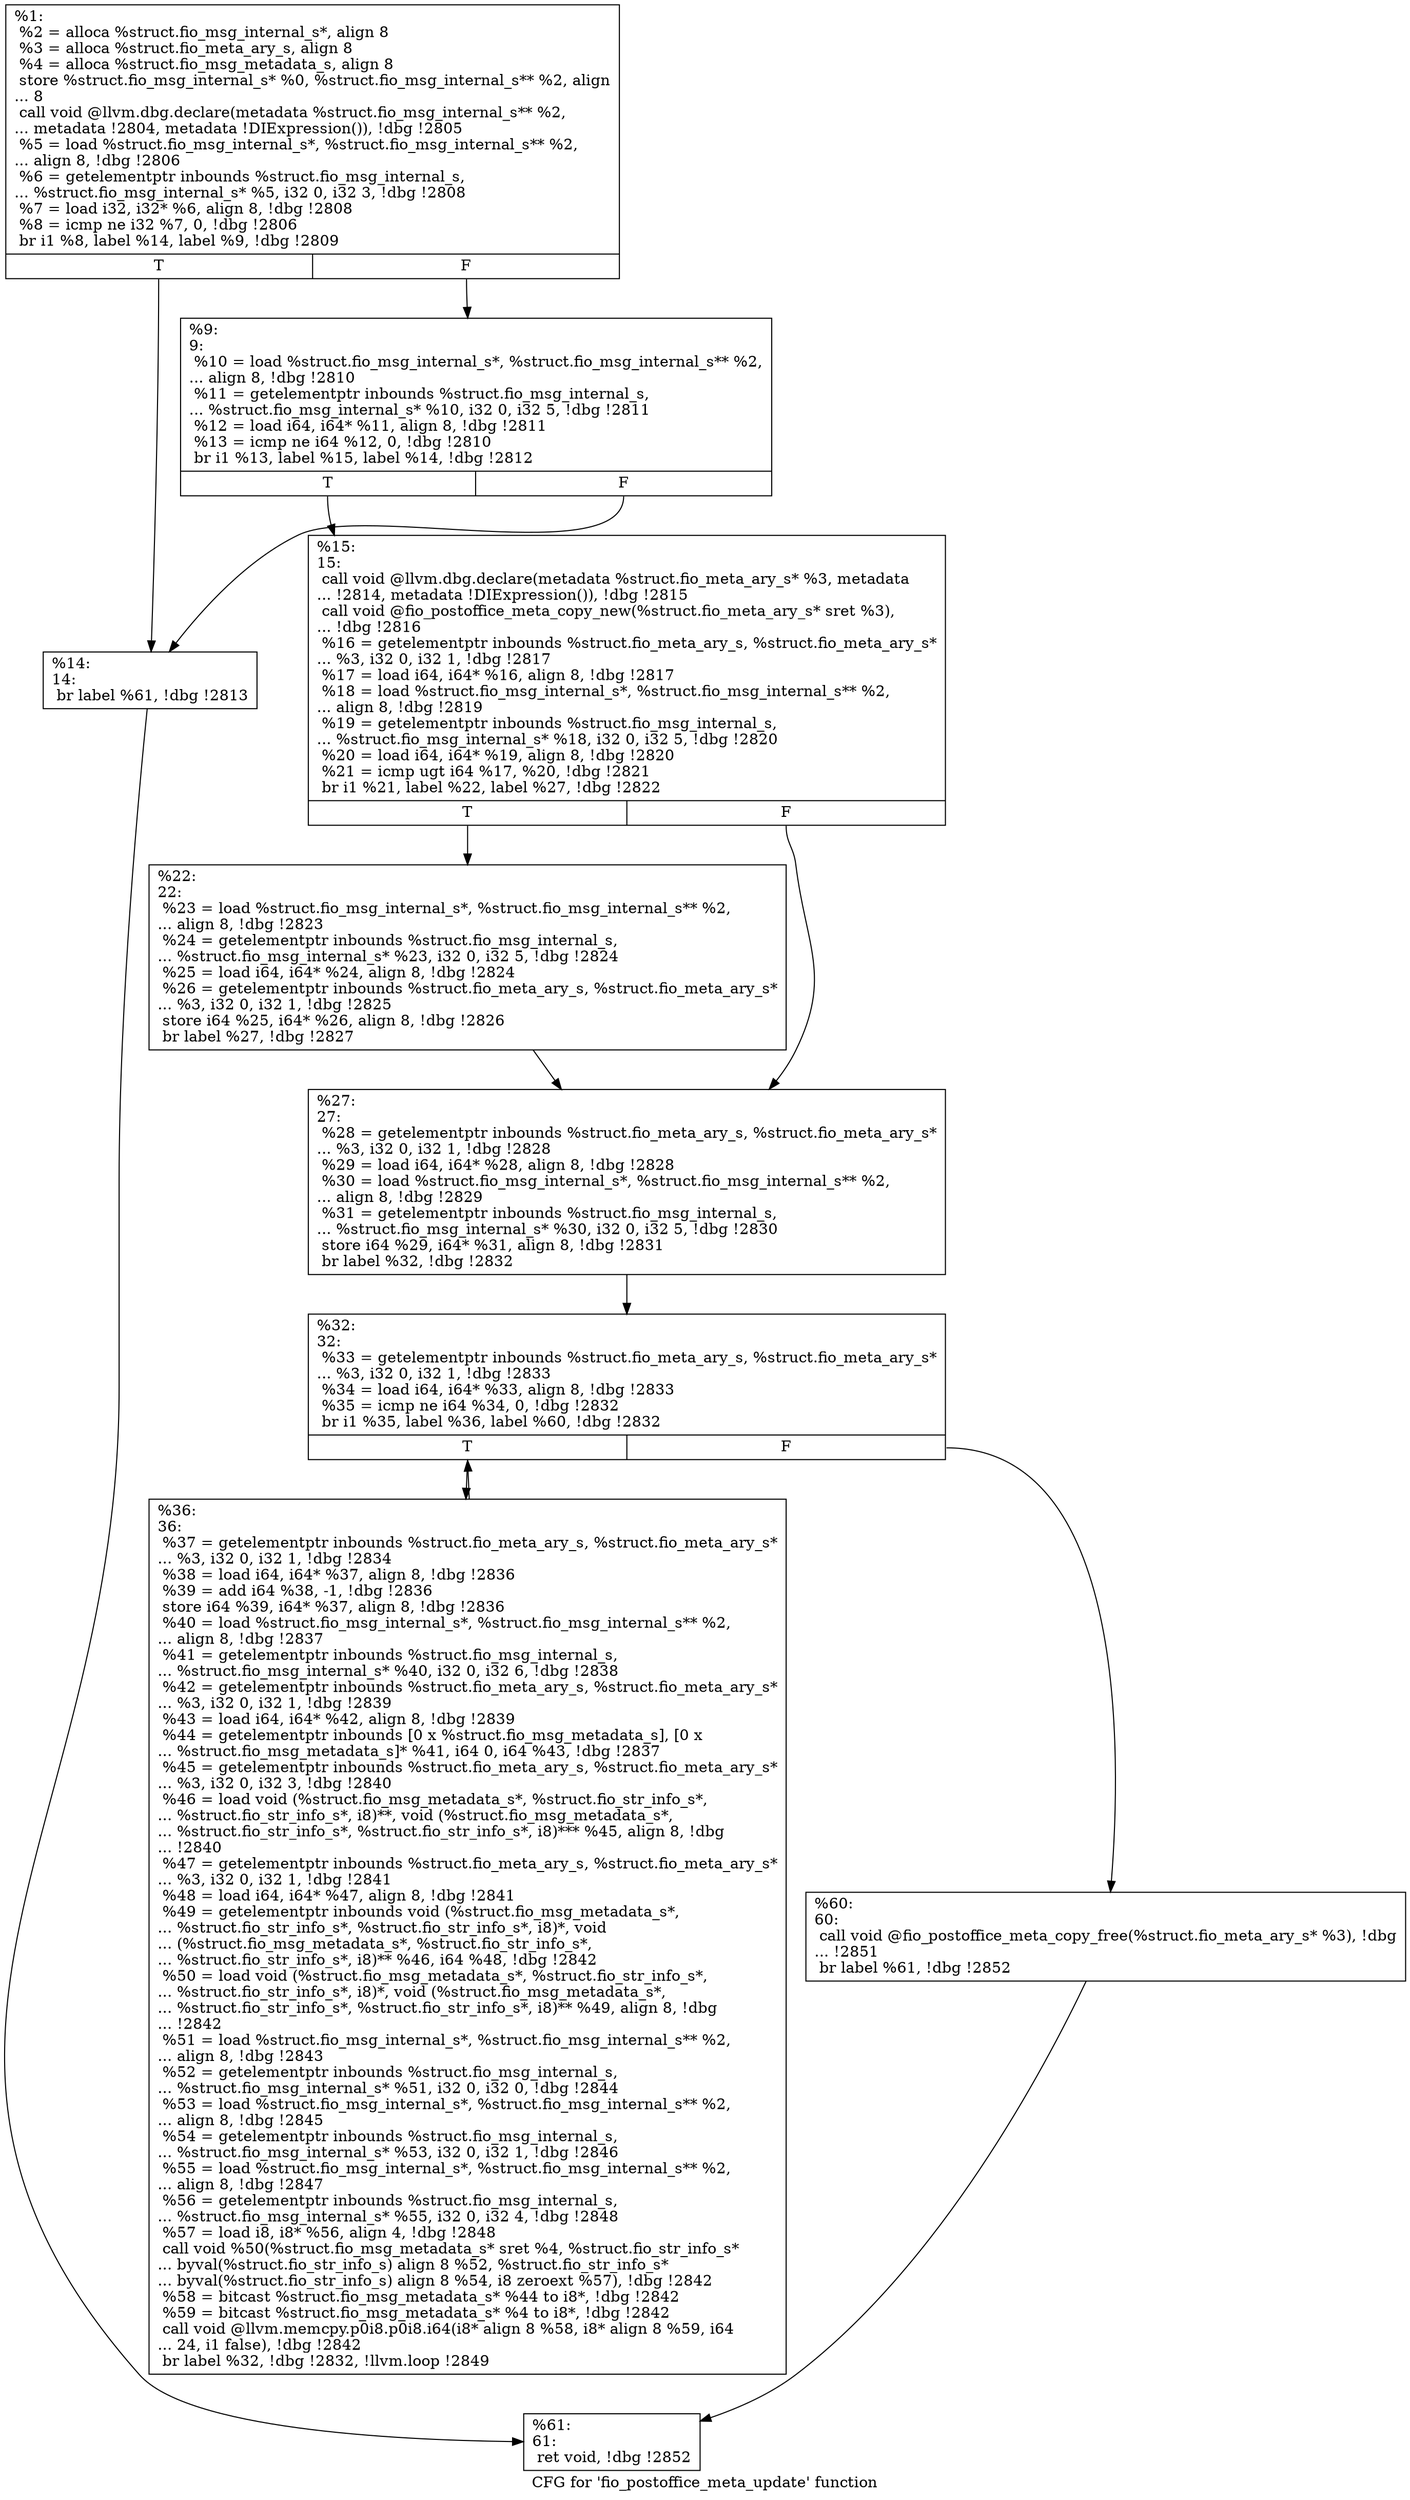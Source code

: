digraph "CFG for 'fio_postoffice_meta_update' function" {
	label="CFG for 'fio_postoffice_meta_update' function";

	Node0x5568515d62f0 [shape=record,label="{%1:\l  %2 = alloca %struct.fio_msg_internal_s*, align 8\l  %3 = alloca %struct.fio_meta_ary_s, align 8\l  %4 = alloca %struct.fio_msg_metadata_s, align 8\l  store %struct.fio_msg_internal_s* %0, %struct.fio_msg_internal_s** %2, align\l... 8\l  call void @llvm.dbg.declare(metadata %struct.fio_msg_internal_s** %2,\l... metadata !2804, metadata !DIExpression()), !dbg !2805\l  %5 = load %struct.fio_msg_internal_s*, %struct.fio_msg_internal_s** %2,\l... align 8, !dbg !2806\l  %6 = getelementptr inbounds %struct.fio_msg_internal_s,\l... %struct.fio_msg_internal_s* %5, i32 0, i32 3, !dbg !2808\l  %7 = load i32, i32* %6, align 8, !dbg !2808\l  %8 = icmp ne i32 %7, 0, !dbg !2806\l  br i1 %8, label %14, label %9, !dbg !2809\l|{<s0>T|<s1>F}}"];
	Node0x5568515d62f0:s0 -> Node0x5568515dc6f0;
	Node0x5568515d62f0:s1 -> Node0x5568515dc6a0;
	Node0x5568515dc6a0 [shape=record,label="{%9:\l9:                                                \l  %10 = load %struct.fio_msg_internal_s*, %struct.fio_msg_internal_s** %2,\l... align 8, !dbg !2810\l  %11 = getelementptr inbounds %struct.fio_msg_internal_s,\l... %struct.fio_msg_internal_s* %10, i32 0, i32 5, !dbg !2811\l  %12 = load i64, i64* %11, align 8, !dbg !2811\l  %13 = icmp ne i64 %12, 0, !dbg !2810\l  br i1 %13, label %15, label %14, !dbg !2812\l|{<s0>T|<s1>F}}"];
	Node0x5568515dc6a0:s0 -> Node0x5568515dc740;
	Node0x5568515dc6a0:s1 -> Node0x5568515dc6f0;
	Node0x5568515dc6f0 [shape=record,label="{%14:\l14:                                               \l  br label %61, !dbg !2813\l}"];
	Node0x5568515dc6f0 -> Node0x5568515dc920;
	Node0x5568515dc740 [shape=record,label="{%15:\l15:                                               \l  call void @llvm.dbg.declare(metadata %struct.fio_meta_ary_s* %3, metadata\l... !2814, metadata !DIExpression()), !dbg !2815\l  call void @fio_postoffice_meta_copy_new(%struct.fio_meta_ary_s* sret %3),\l... !dbg !2816\l  %16 = getelementptr inbounds %struct.fio_meta_ary_s, %struct.fio_meta_ary_s*\l... %3, i32 0, i32 1, !dbg !2817\l  %17 = load i64, i64* %16, align 8, !dbg !2817\l  %18 = load %struct.fio_msg_internal_s*, %struct.fio_msg_internal_s** %2,\l... align 8, !dbg !2819\l  %19 = getelementptr inbounds %struct.fio_msg_internal_s,\l... %struct.fio_msg_internal_s* %18, i32 0, i32 5, !dbg !2820\l  %20 = load i64, i64* %19, align 8, !dbg !2820\l  %21 = icmp ugt i64 %17, %20, !dbg !2821\l  br i1 %21, label %22, label %27, !dbg !2822\l|{<s0>T|<s1>F}}"];
	Node0x5568515dc740:s0 -> Node0x5568515dc790;
	Node0x5568515dc740:s1 -> Node0x5568515dc7e0;
	Node0x5568515dc790 [shape=record,label="{%22:\l22:                                               \l  %23 = load %struct.fio_msg_internal_s*, %struct.fio_msg_internal_s** %2,\l... align 8, !dbg !2823\l  %24 = getelementptr inbounds %struct.fio_msg_internal_s,\l... %struct.fio_msg_internal_s* %23, i32 0, i32 5, !dbg !2824\l  %25 = load i64, i64* %24, align 8, !dbg !2824\l  %26 = getelementptr inbounds %struct.fio_meta_ary_s, %struct.fio_meta_ary_s*\l... %3, i32 0, i32 1, !dbg !2825\l  store i64 %25, i64* %26, align 8, !dbg !2826\l  br label %27, !dbg !2827\l}"];
	Node0x5568515dc790 -> Node0x5568515dc7e0;
	Node0x5568515dc7e0 [shape=record,label="{%27:\l27:                                               \l  %28 = getelementptr inbounds %struct.fio_meta_ary_s, %struct.fio_meta_ary_s*\l... %3, i32 0, i32 1, !dbg !2828\l  %29 = load i64, i64* %28, align 8, !dbg !2828\l  %30 = load %struct.fio_msg_internal_s*, %struct.fio_msg_internal_s** %2,\l... align 8, !dbg !2829\l  %31 = getelementptr inbounds %struct.fio_msg_internal_s,\l... %struct.fio_msg_internal_s* %30, i32 0, i32 5, !dbg !2830\l  store i64 %29, i64* %31, align 8, !dbg !2831\l  br label %32, !dbg !2832\l}"];
	Node0x5568515dc7e0 -> Node0x5568515dc830;
	Node0x5568515dc830 [shape=record,label="{%32:\l32:                                               \l  %33 = getelementptr inbounds %struct.fio_meta_ary_s, %struct.fio_meta_ary_s*\l... %3, i32 0, i32 1, !dbg !2833\l  %34 = load i64, i64* %33, align 8, !dbg !2833\l  %35 = icmp ne i64 %34, 0, !dbg !2832\l  br i1 %35, label %36, label %60, !dbg !2832\l|{<s0>T|<s1>F}}"];
	Node0x5568515dc830:s0 -> Node0x5568515dc880;
	Node0x5568515dc830:s1 -> Node0x5568515dc8d0;
	Node0x5568515dc880 [shape=record,label="{%36:\l36:                                               \l  %37 = getelementptr inbounds %struct.fio_meta_ary_s, %struct.fio_meta_ary_s*\l... %3, i32 0, i32 1, !dbg !2834\l  %38 = load i64, i64* %37, align 8, !dbg !2836\l  %39 = add i64 %38, -1, !dbg !2836\l  store i64 %39, i64* %37, align 8, !dbg !2836\l  %40 = load %struct.fio_msg_internal_s*, %struct.fio_msg_internal_s** %2,\l... align 8, !dbg !2837\l  %41 = getelementptr inbounds %struct.fio_msg_internal_s,\l... %struct.fio_msg_internal_s* %40, i32 0, i32 6, !dbg !2838\l  %42 = getelementptr inbounds %struct.fio_meta_ary_s, %struct.fio_meta_ary_s*\l... %3, i32 0, i32 1, !dbg !2839\l  %43 = load i64, i64* %42, align 8, !dbg !2839\l  %44 = getelementptr inbounds [0 x %struct.fio_msg_metadata_s], [0 x\l... %struct.fio_msg_metadata_s]* %41, i64 0, i64 %43, !dbg !2837\l  %45 = getelementptr inbounds %struct.fio_meta_ary_s, %struct.fio_meta_ary_s*\l... %3, i32 0, i32 3, !dbg !2840\l  %46 = load void (%struct.fio_msg_metadata_s*, %struct.fio_str_info_s*,\l... %struct.fio_str_info_s*, i8)**, void (%struct.fio_msg_metadata_s*,\l... %struct.fio_str_info_s*, %struct.fio_str_info_s*, i8)*** %45, align 8, !dbg\l... !2840\l  %47 = getelementptr inbounds %struct.fio_meta_ary_s, %struct.fio_meta_ary_s*\l... %3, i32 0, i32 1, !dbg !2841\l  %48 = load i64, i64* %47, align 8, !dbg !2841\l  %49 = getelementptr inbounds void (%struct.fio_msg_metadata_s*,\l... %struct.fio_str_info_s*, %struct.fio_str_info_s*, i8)*, void\l... (%struct.fio_msg_metadata_s*, %struct.fio_str_info_s*,\l... %struct.fio_str_info_s*, i8)** %46, i64 %48, !dbg !2842\l  %50 = load void (%struct.fio_msg_metadata_s*, %struct.fio_str_info_s*,\l... %struct.fio_str_info_s*, i8)*, void (%struct.fio_msg_metadata_s*,\l... %struct.fio_str_info_s*, %struct.fio_str_info_s*, i8)** %49, align 8, !dbg\l... !2842\l  %51 = load %struct.fio_msg_internal_s*, %struct.fio_msg_internal_s** %2,\l... align 8, !dbg !2843\l  %52 = getelementptr inbounds %struct.fio_msg_internal_s,\l... %struct.fio_msg_internal_s* %51, i32 0, i32 0, !dbg !2844\l  %53 = load %struct.fio_msg_internal_s*, %struct.fio_msg_internal_s** %2,\l... align 8, !dbg !2845\l  %54 = getelementptr inbounds %struct.fio_msg_internal_s,\l... %struct.fio_msg_internal_s* %53, i32 0, i32 1, !dbg !2846\l  %55 = load %struct.fio_msg_internal_s*, %struct.fio_msg_internal_s** %2,\l... align 8, !dbg !2847\l  %56 = getelementptr inbounds %struct.fio_msg_internal_s,\l... %struct.fio_msg_internal_s* %55, i32 0, i32 4, !dbg !2848\l  %57 = load i8, i8* %56, align 4, !dbg !2848\l  call void %50(%struct.fio_msg_metadata_s* sret %4, %struct.fio_str_info_s*\l... byval(%struct.fio_str_info_s) align 8 %52, %struct.fio_str_info_s*\l... byval(%struct.fio_str_info_s) align 8 %54, i8 zeroext %57), !dbg !2842\l  %58 = bitcast %struct.fio_msg_metadata_s* %44 to i8*, !dbg !2842\l  %59 = bitcast %struct.fio_msg_metadata_s* %4 to i8*, !dbg !2842\l  call void @llvm.memcpy.p0i8.p0i8.i64(i8* align 8 %58, i8* align 8 %59, i64\l... 24, i1 false), !dbg !2842\l  br label %32, !dbg !2832, !llvm.loop !2849\l}"];
	Node0x5568515dc880 -> Node0x5568515dc830;
	Node0x5568515dc8d0 [shape=record,label="{%60:\l60:                                               \l  call void @fio_postoffice_meta_copy_free(%struct.fio_meta_ary_s* %3), !dbg\l... !2851\l  br label %61, !dbg !2852\l}"];
	Node0x5568515dc8d0 -> Node0x5568515dc920;
	Node0x5568515dc920 [shape=record,label="{%61:\l61:                                               \l  ret void, !dbg !2852\l}"];
}
